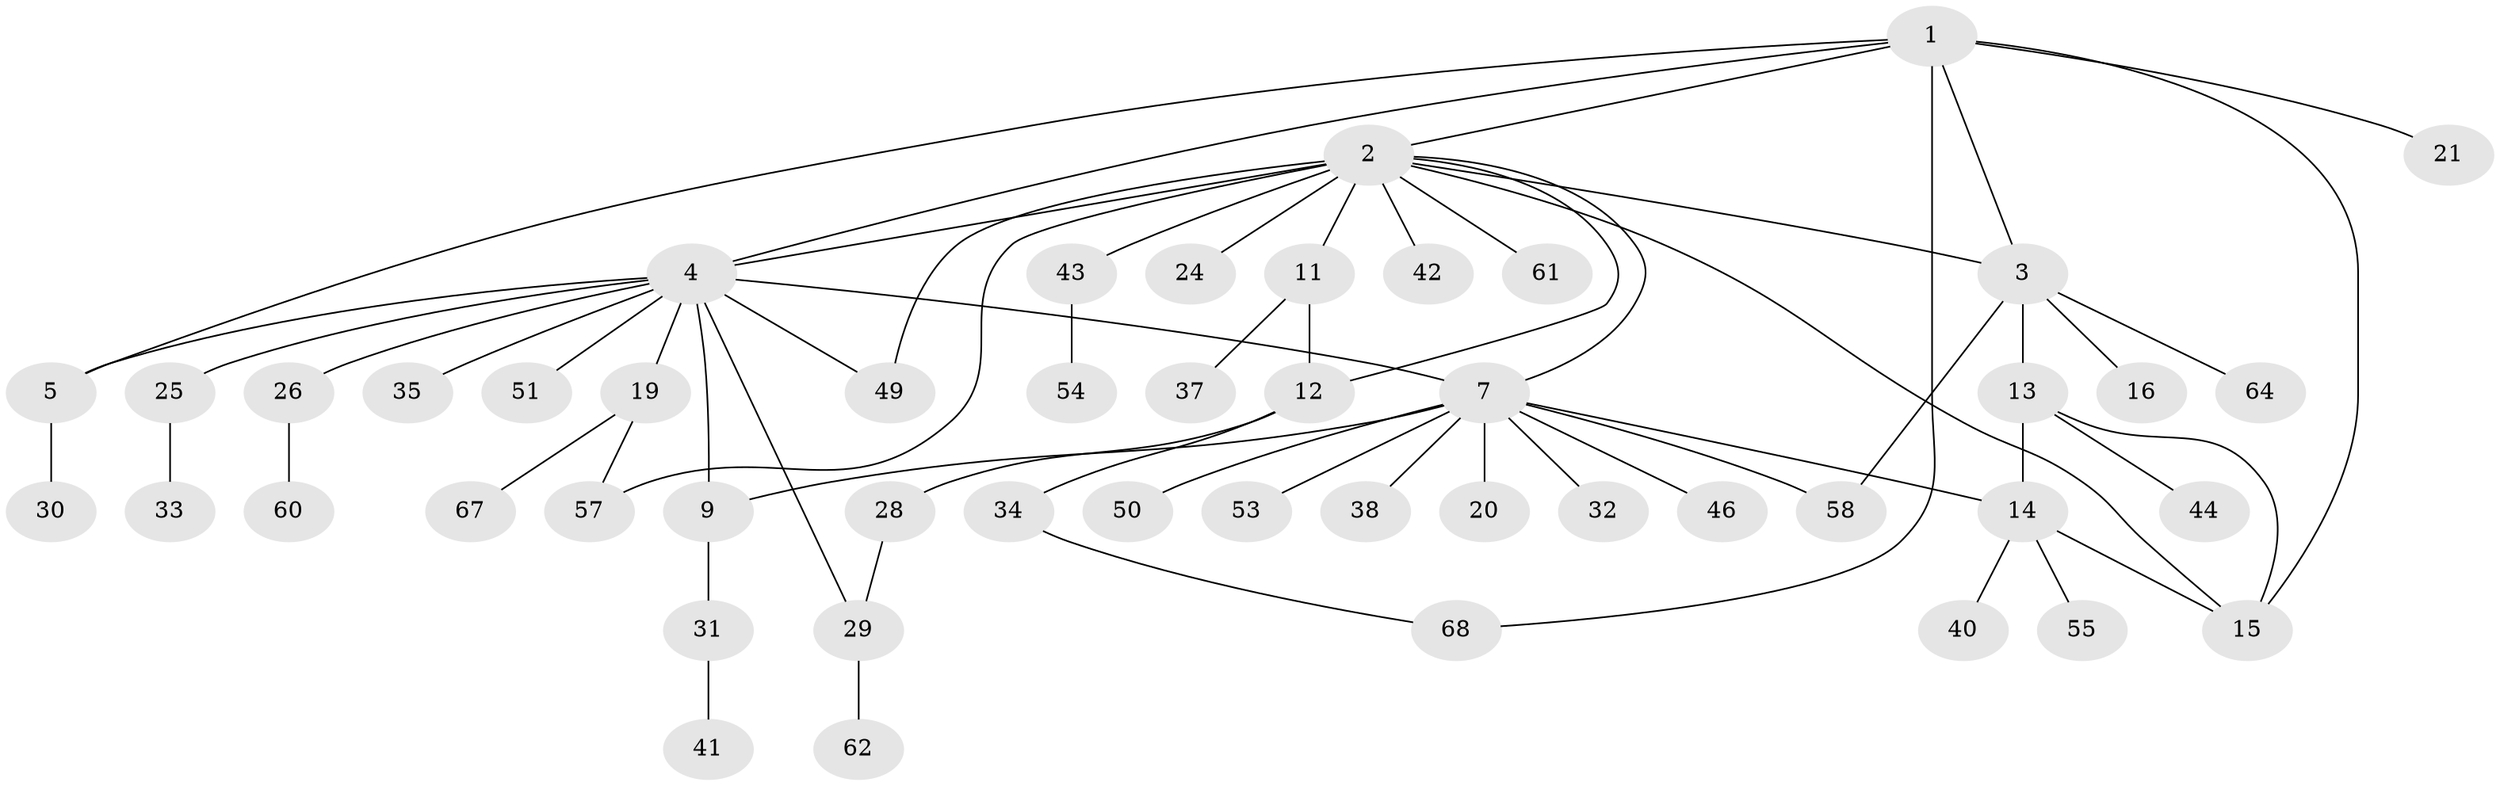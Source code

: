 // Generated by graph-tools (version 1.1) at 2025/24/03/03/25 07:24:16]
// undirected, 49 vertices, 63 edges
graph export_dot {
graph [start="1"]
  node [color=gray90,style=filled];
  1 [super="+6"];
  2 [super="+10"];
  3 [super="+18"];
  4 [super="+8"];
  5 [super="+23"];
  7 [super="+36"];
  9;
  11 [super="+22"];
  12 [super="+17"];
  13 [super="+66"];
  14 [super="+39"];
  15 [super="+27"];
  16;
  19 [super="+47"];
  20;
  21;
  24;
  25 [super="+63"];
  26;
  28;
  29 [super="+45"];
  30;
  31 [super="+48"];
  32;
  33 [super="+65"];
  34;
  35 [super="+56"];
  37;
  38;
  40 [super="+59"];
  41;
  42;
  43 [super="+52"];
  44;
  46;
  49;
  50;
  51;
  53;
  54;
  55;
  57;
  58;
  60;
  61;
  62;
  64;
  67;
  68 [super="+69"];
  1 -- 2;
  1 -- 3;
  1 -- 21;
  1 -- 4;
  1 -- 5;
  1 -- 15;
  1 -- 68;
  2 -- 3;
  2 -- 42;
  2 -- 57;
  2 -- 61;
  2 -- 4 [weight=2];
  2 -- 7;
  2 -- 43;
  2 -- 11;
  2 -- 12;
  2 -- 15;
  2 -- 49;
  2 -- 24;
  3 -- 13;
  3 -- 16;
  3 -- 58;
  3 -- 64;
  4 -- 5;
  4 -- 19 [weight=2];
  4 -- 25;
  4 -- 26;
  4 -- 35;
  4 -- 51;
  4 -- 49;
  4 -- 7;
  4 -- 9;
  4 -- 29;
  5 -- 30;
  7 -- 9;
  7 -- 14;
  7 -- 20;
  7 -- 32;
  7 -- 38;
  7 -- 46;
  7 -- 50;
  7 -- 53;
  7 -- 58;
  9 -- 31;
  11 -- 12;
  11 -- 37;
  12 -- 28;
  12 -- 34;
  13 -- 14;
  13 -- 15;
  13 -- 44;
  14 -- 15;
  14 -- 40;
  14 -- 55;
  19 -- 57;
  19 -- 67;
  25 -- 33;
  26 -- 60;
  28 -- 29;
  29 -- 62;
  31 -- 41;
  34 -- 68;
  43 -- 54;
}
